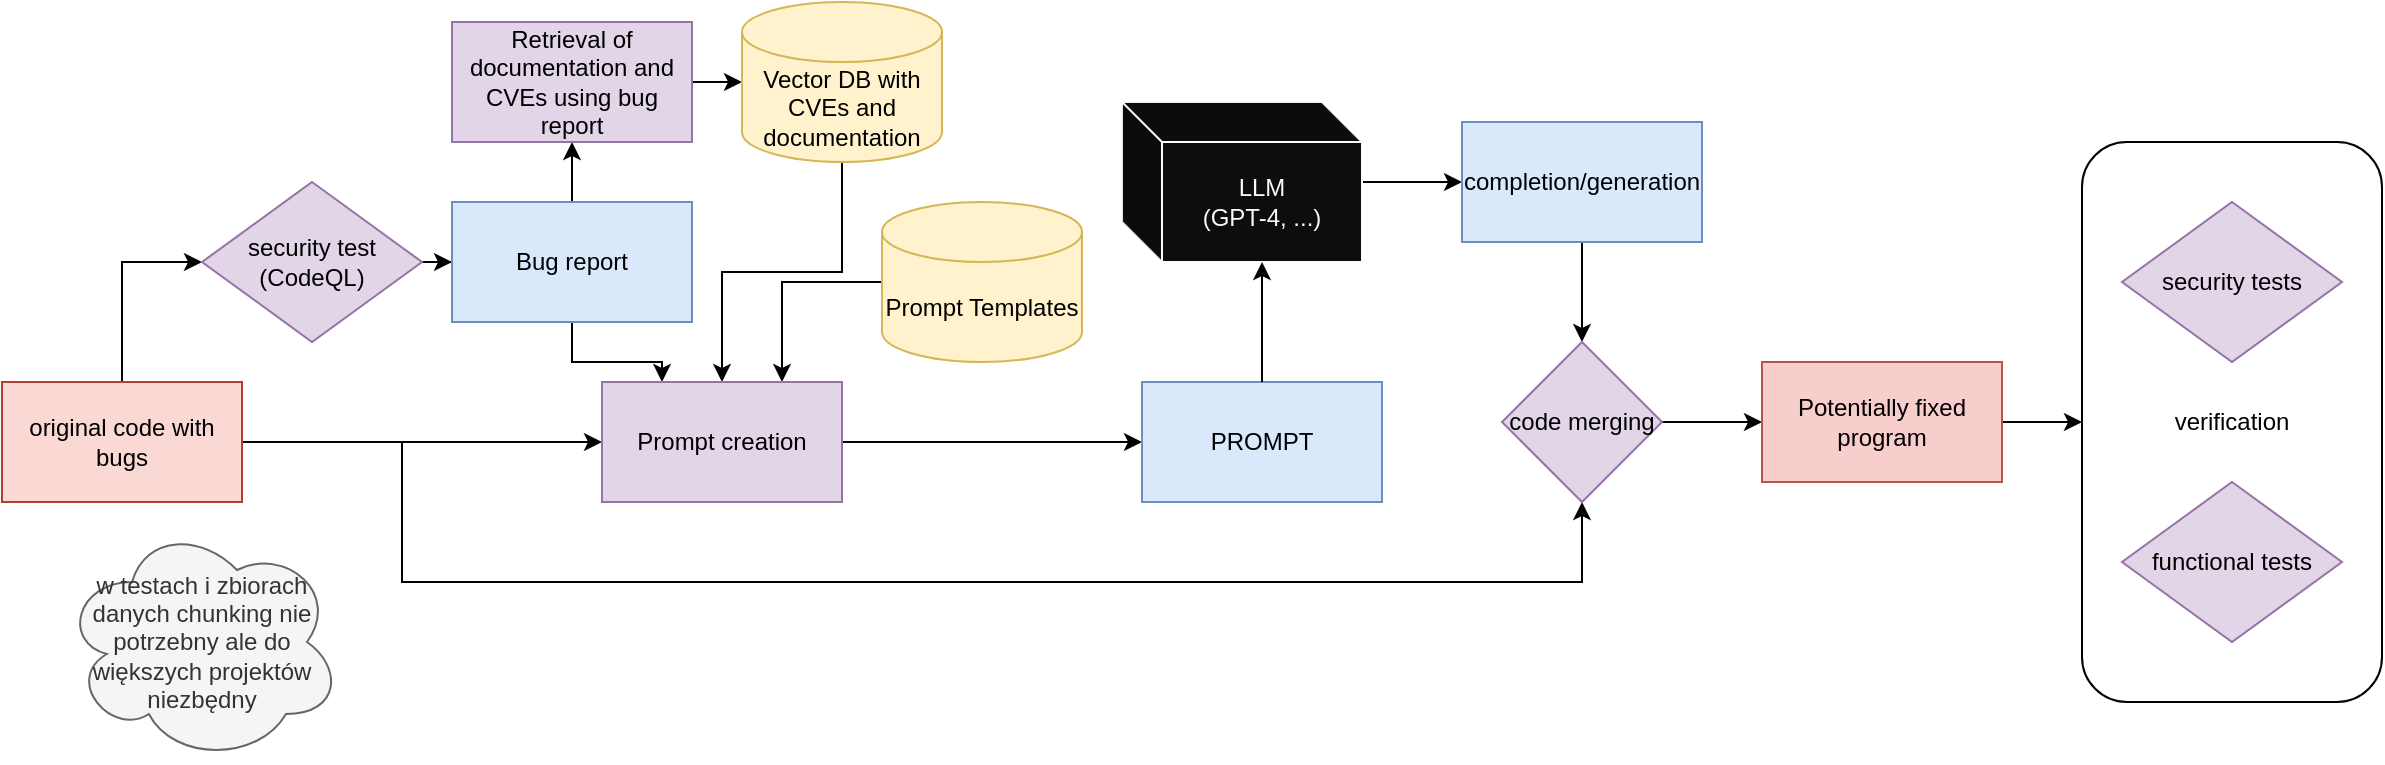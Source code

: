 <mxfile version="22.0.8" type="github">
  <diagram name="Page-1" id="2YBvvXClWsGukQMizWep">
    <mxGraphModel dx="1434" dy="835" grid="1" gridSize="10" guides="1" tooltips="1" connect="1" arrows="1" fold="1" page="1" pageScale="1" pageWidth="850" pageHeight="1100" math="0" shadow="0">
      <root>
        <mxCell id="0" />
        <mxCell id="1" parent="0" />
        <mxCell id="Ab3tzTa3yzkyZwKfhWyt-38" value="verification" style="rounded=1;whiteSpace=wrap;html=1;fillColor=none;glass=0;" vertex="1" parent="1">
          <mxGeometry x="1120" y="270" width="150" height="280" as="geometry" />
        </mxCell>
        <mxCell id="Ab3tzTa3yzkyZwKfhWyt-6" value="" style="edgeStyle=orthogonalEdgeStyle;rounded=0;orthogonalLoop=1;jettySize=auto;html=1;entryX=0;entryY=0.5;entryDx=0;entryDy=0;" edge="1" parent="1" source="Ab3tzTa3yzkyZwKfhWyt-3" target="Ab3tzTa3yzkyZwKfhWyt-4">
          <mxGeometry relative="1" as="geometry">
            <mxPoint x="140" y="310" as="targetPoint" />
          </mxGeometry>
        </mxCell>
        <mxCell id="Ab3tzTa3yzkyZwKfhWyt-18" style="edgeStyle=orthogonalEdgeStyle;rounded=0;orthogonalLoop=1;jettySize=auto;html=1;entryX=0;entryY=0.5;entryDx=0;entryDy=0;" edge="1" parent="1" source="Ab3tzTa3yzkyZwKfhWyt-3" target="Ab3tzTa3yzkyZwKfhWyt-17">
          <mxGeometry relative="1" as="geometry" />
        </mxCell>
        <mxCell id="Ab3tzTa3yzkyZwKfhWyt-3" value="original code with bugs" style="rounded=0;whiteSpace=wrap;html=1;fillColor=#fad9d5;strokeColor=#ae4132;" vertex="1" parent="1">
          <mxGeometry x="80" y="390" width="120" height="60" as="geometry" />
        </mxCell>
        <mxCell id="Ab3tzTa3yzkyZwKfhWyt-8" value="" style="edgeStyle=orthogonalEdgeStyle;rounded=0;orthogonalLoop=1;jettySize=auto;html=1;" edge="1" parent="1" source="Ab3tzTa3yzkyZwKfhWyt-4" target="Ab3tzTa3yzkyZwKfhWyt-7">
          <mxGeometry relative="1" as="geometry" />
        </mxCell>
        <mxCell id="Ab3tzTa3yzkyZwKfhWyt-4" value="&lt;div&gt;security test&lt;/div&gt;&lt;div&gt;(CodeQL)&lt;br&gt;&lt;/div&gt;" style="rhombus;whiteSpace=wrap;html=1;fillColor=#e1d5e7;strokeColor=#9673a6;" vertex="1" parent="1">
          <mxGeometry x="180" y="290" width="110" height="80" as="geometry" />
        </mxCell>
        <mxCell id="Ab3tzTa3yzkyZwKfhWyt-11" value="" style="edgeStyle=orthogonalEdgeStyle;rounded=0;orthogonalLoop=1;jettySize=auto;html=1;" edge="1" parent="1" source="Ab3tzTa3yzkyZwKfhWyt-7" target="Ab3tzTa3yzkyZwKfhWyt-10">
          <mxGeometry relative="1" as="geometry" />
        </mxCell>
        <mxCell id="Ab3tzTa3yzkyZwKfhWyt-19" style="edgeStyle=orthogonalEdgeStyle;rounded=0;orthogonalLoop=1;jettySize=auto;html=1;entryX=0.25;entryY=0;entryDx=0;entryDy=0;" edge="1" parent="1" source="Ab3tzTa3yzkyZwKfhWyt-7" target="Ab3tzTa3yzkyZwKfhWyt-17">
          <mxGeometry relative="1" as="geometry" />
        </mxCell>
        <mxCell id="Ab3tzTa3yzkyZwKfhWyt-7" value="Bug report" style="whiteSpace=wrap;html=1;fillColor=#dae8fc;strokeColor=#6c8ebf;" vertex="1" parent="1">
          <mxGeometry x="305" y="300" width="120" height="60" as="geometry" />
        </mxCell>
        <mxCell id="Ab3tzTa3yzkyZwKfhWyt-16" value="" style="edgeStyle=orthogonalEdgeStyle;rounded=0;orthogonalLoop=1;jettySize=auto;html=1;" edge="1" parent="1" source="Ab3tzTa3yzkyZwKfhWyt-10" target="Ab3tzTa3yzkyZwKfhWyt-15">
          <mxGeometry relative="1" as="geometry" />
        </mxCell>
        <mxCell id="Ab3tzTa3yzkyZwKfhWyt-10" value="Retrieval of documentation and CVEs using bug report" style="whiteSpace=wrap;html=1;fillColor=#e1d5e7;strokeColor=#9673a6;" vertex="1" parent="1">
          <mxGeometry x="305" y="210" width="120" height="60" as="geometry" />
        </mxCell>
        <mxCell id="Ab3tzTa3yzkyZwKfhWyt-21" style="edgeStyle=orthogonalEdgeStyle;rounded=0;orthogonalLoop=1;jettySize=auto;html=1;entryX=0.75;entryY=0;entryDx=0;entryDy=0;" edge="1" parent="1" source="Ab3tzTa3yzkyZwKfhWyt-12" target="Ab3tzTa3yzkyZwKfhWyt-17">
          <mxGeometry relative="1" as="geometry" />
        </mxCell>
        <mxCell id="Ab3tzTa3yzkyZwKfhWyt-12" value="Prompt Templates" style="shape=cylinder3;whiteSpace=wrap;html=1;boundedLbl=1;backgroundOutline=1;size=15;fillColor=#fff2cc;strokeColor=#d6b656;" vertex="1" parent="1">
          <mxGeometry x="520" y="300" width="100" height="80" as="geometry" />
        </mxCell>
        <mxCell id="Ab3tzTa3yzkyZwKfhWyt-20" style="edgeStyle=orthogonalEdgeStyle;rounded=0;orthogonalLoop=1;jettySize=auto;html=1;entryX=0.5;entryY=0;entryDx=0;entryDy=0;" edge="1" parent="1" source="Ab3tzTa3yzkyZwKfhWyt-15" target="Ab3tzTa3yzkyZwKfhWyt-17">
          <mxGeometry relative="1" as="geometry" />
        </mxCell>
        <mxCell id="Ab3tzTa3yzkyZwKfhWyt-15" value="Vector DB with CVEs and documentation" style="shape=cylinder3;whiteSpace=wrap;html=1;boundedLbl=1;backgroundOutline=1;size=15;fillColor=#fff2cc;strokeColor=#d6b656;" vertex="1" parent="1">
          <mxGeometry x="450" y="200" width="100" height="80" as="geometry" />
        </mxCell>
        <mxCell id="Ab3tzTa3yzkyZwKfhWyt-23" value="" style="edgeStyle=orthogonalEdgeStyle;rounded=0;orthogonalLoop=1;jettySize=auto;html=1;" edge="1" parent="1" source="Ab3tzTa3yzkyZwKfhWyt-17" target="Ab3tzTa3yzkyZwKfhWyt-22">
          <mxGeometry relative="1" as="geometry" />
        </mxCell>
        <mxCell id="Ab3tzTa3yzkyZwKfhWyt-17" value="Prompt creation" style="rounded=0;whiteSpace=wrap;html=1;fillColor=#e1d5e7;strokeColor=#9673a6;" vertex="1" parent="1">
          <mxGeometry x="380" y="390" width="120" height="60" as="geometry" />
        </mxCell>
        <mxCell id="Ab3tzTa3yzkyZwKfhWyt-22" value="PROMPT" style="rounded=0;whiteSpace=wrap;html=1;fillColor=#dae8fc;strokeColor=#6c8ebf;" vertex="1" parent="1">
          <mxGeometry x="650" y="390" width="120" height="60" as="geometry" />
        </mxCell>
        <mxCell id="Ab3tzTa3yzkyZwKfhWyt-29" value="" style="edgeStyle=orthogonalEdgeStyle;rounded=0;orthogonalLoop=1;jettySize=auto;html=1;" edge="1" parent="1" source="Ab3tzTa3yzkyZwKfhWyt-25" target="Ab3tzTa3yzkyZwKfhWyt-28">
          <mxGeometry relative="1" as="geometry" />
        </mxCell>
        <mxCell id="Ab3tzTa3yzkyZwKfhWyt-25" value="&lt;div&gt;LLM&lt;/div&gt;&lt;div&gt;(GPT-4, ...)&lt;br&gt;&lt;/div&gt;" style="shape=cube;whiteSpace=wrap;html=1;boundedLbl=1;backgroundOutline=1;darkOpacity=0.05;darkOpacity2=0.1;fillColor=#0D0D0D;strokeColor=#FCFCFC;fontColor=#FAF7F7;" vertex="1" parent="1">
          <mxGeometry x="640" y="250" width="120" height="80" as="geometry" />
        </mxCell>
        <mxCell id="Ab3tzTa3yzkyZwKfhWyt-27" style="edgeStyle=orthogonalEdgeStyle;rounded=0;orthogonalLoop=1;jettySize=auto;html=1;exitX=0.5;exitY=0;exitDx=0;exitDy=0;entryX=0;entryY=0;entryDx=70;entryDy=80;entryPerimeter=0;" edge="1" parent="1" source="Ab3tzTa3yzkyZwKfhWyt-22" target="Ab3tzTa3yzkyZwKfhWyt-25">
          <mxGeometry relative="1" as="geometry" />
        </mxCell>
        <mxCell id="Ab3tzTa3yzkyZwKfhWyt-33" style="edgeStyle=orthogonalEdgeStyle;rounded=0;orthogonalLoop=1;jettySize=auto;html=1;entryX=0.5;entryY=0;entryDx=0;entryDy=0;" edge="1" parent="1" source="Ab3tzTa3yzkyZwKfhWyt-28" target="Ab3tzTa3yzkyZwKfhWyt-31">
          <mxGeometry relative="1" as="geometry" />
        </mxCell>
        <mxCell id="Ab3tzTa3yzkyZwKfhWyt-28" value="completion/generation" style="whiteSpace=wrap;html=1;fillColor=#dae8fc;strokeColor=#6c8ebf;" vertex="1" parent="1">
          <mxGeometry x="810" y="260" width="120" height="60" as="geometry" />
        </mxCell>
        <mxCell id="Ab3tzTa3yzkyZwKfhWyt-30" value="" style="endArrow=classic;html=1;rounded=0;entryX=0.5;entryY=1;entryDx=0;entryDy=0;" edge="1" parent="1" target="Ab3tzTa3yzkyZwKfhWyt-31">
          <mxGeometry width="50" height="50" relative="1" as="geometry">
            <mxPoint x="280" y="420" as="sourcePoint" />
            <mxPoint x="880" y="490" as="targetPoint" />
            <Array as="points">
              <mxPoint x="280" y="490" />
              <mxPoint x="870" y="490" />
            </Array>
          </mxGeometry>
        </mxCell>
        <mxCell id="Ab3tzTa3yzkyZwKfhWyt-34" style="edgeStyle=orthogonalEdgeStyle;rounded=0;orthogonalLoop=1;jettySize=auto;html=1;" edge="1" parent="1" source="Ab3tzTa3yzkyZwKfhWyt-31">
          <mxGeometry relative="1" as="geometry">
            <mxPoint x="960" y="410" as="targetPoint" />
          </mxGeometry>
        </mxCell>
        <mxCell id="Ab3tzTa3yzkyZwKfhWyt-31" value="code merging" style="rhombus;whiteSpace=wrap;html=1;fillColor=#e1d5e7;strokeColor=#9673a6;" vertex="1" parent="1">
          <mxGeometry x="830" y="370" width="80" height="80" as="geometry" />
        </mxCell>
        <mxCell id="Ab3tzTa3yzkyZwKfhWyt-32" value="w testach i zbiorach danych chunking nie potrzebny ale do większych projektów niezbędny" style="ellipse;shape=cloud;whiteSpace=wrap;html=1;fillColor=#f5f5f5;strokeColor=#666666;fontColor=#333333;" vertex="1" parent="1">
          <mxGeometry x="110" y="460" width="140" height="120" as="geometry" />
        </mxCell>
        <mxCell id="Ab3tzTa3yzkyZwKfhWyt-39" style="edgeStyle=orthogonalEdgeStyle;rounded=0;orthogonalLoop=1;jettySize=auto;html=1;entryX=0;entryY=0.5;entryDx=0;entryDy=0;" edge="1" parent="1" source="Ab3tzTa3yzkyZwKfhWyt-35" target="Ab3tzTa3yzkyZwKfhWyt-38">
          <mxGeometry relative="1" as="geometry" />
        </mxCell>
        <mxCell id="Ab3tzTa3yzkyZwKfhWyt-35" value="Potentially fixed program" style="rounded=0;whiteSpace=wrap;html=1;fillColor=#f8cecc;strokeColor=#b85450;" vertex="1" parent="1">
          <mxGeometry x="960" y="380" width="120" height="60" as="geometry" />
        </mxCell>
        <mxCell id="Ab3tzTa3yzkyZwKfhWyt-36" value="&lt;div&gt;security tests&lt;/div&gt;" style="rhombus;whiteSpace=wrap;html=1;fillColor=#e1d5e7;strokeColor=#9673a6;" vertex="1" parent="1">
          <mxGeometry x="1140" y="300" width="110" height="80" as="geometry" />
        </mxCell>
        <mxCell id="Ab3tzTa3yzkyZwKfhWyt-37" value="functional tests" style="rhombus;whiteSpace=wrap;html=1;fillColor=#e1d5e7;strokeColor=#9673a6;" vertex="1" parent="1">
          <mxGeometry x="1140" y="440" width="110" height="80" as="geometry" />
        </mxCell>
      </root>
    </mxGraphModel>
  </diagram>
</mxfile>
